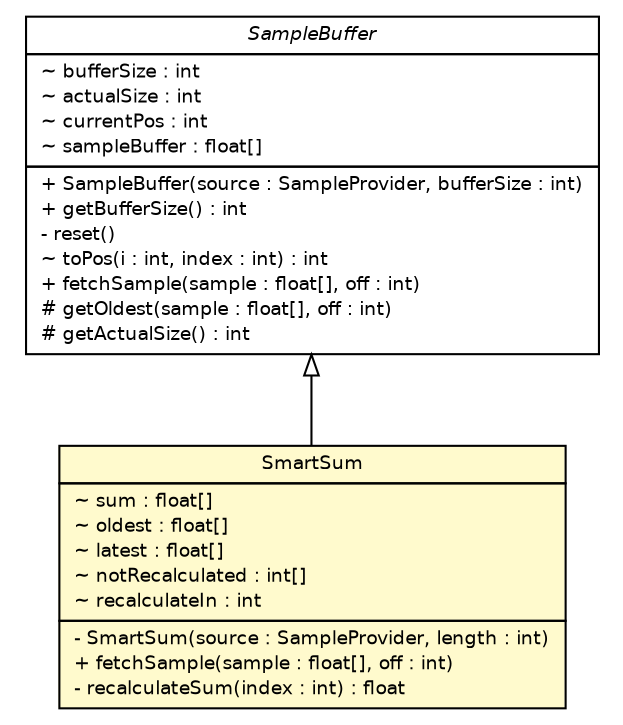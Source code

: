 #!/usr/local/bin/dot
#
# Class diagram 
# Generated by UMLGraph version R5_6-24-gf6e263 (http://www.umlgraph.org/)
#

digraph G {
	edge [fontname="Helvetica",fontsize=10,labelfontname="Helvetica",labelfontsize=10];
	node [fontname="Helvetica",fontsize=10,shape=plaintext];
	nodesep=0.25;
	ranksep=0.5;
	// lejos.robotics.filter.SampleBuffer
	c7993 [label=<<table title="lejos.robotics.filter.SampleBuffer" border="0" cellborder="1" cellspacing="0" cellpadding="2" port="p" href="./SampleBuffer.html">
		<tr><td><table border="0" cellspacing="0" cellpadding="1">
<tr><td align="center" balign="center"><font face="Helvetica-Oblique"> SampleBuffer </font></td></tr>
		</table></td></tr>
		<tr><td><table border="0" cellspacing="0" cellpadding="1">
<tr><td align="left" balign="left"> ~ bufferSize : int </td></tr>
<tr><td align="left" balign="left"> ~ actualSize : int </td></tr>
<tr><td align="left" balign="left"> ~ currentPos : int </td></tr>
<tr><td align="left" balign="left"> ~ sampleBuffer : float[] </td></tr>
		</table></td></tr>
		<tr><td><table border="0" cellspacing="0" cellpadding="1">
<tr><td align="left" balign="left"> + SampleBuffer(source : SampleProvider, bufferSize : int) </td></tr>
<tr><td align="left" balign="left"> + getBufferSize() : int </td></tr>
<tr><td align="left" balign="left"> - reset() </td></tr>
<tr><td align="left" balign="left"> ~ toPos(i : int, index : int) : int </td></tr>
<tr><td align="left" balign="left"> + fetchSample(sample : float[], off : int) </td></tr>
<tr><td align="left" balign="left"> # getOldest(sample : float[], off : int) </td></tr>
<tr><td align="left" balign="left"> # getActualSize() : int </td></tr>
		</table></td></tr>
		</table>>, URL="./SampleBuffer.html", fontname="Helvetica", fontcolor="black", fontsize=9.0];
	// lejos.robotics.filter.SumFilter.SmartSum
	c8000 [label=<<table title="lejos.robotics.filter.SumFilter.SmartSum" border="0" cellborder="1" cellspacing="0" cellpadding="2" port="p" bgcolor="lemonChiffon" href="./SumFilter.SmartSum.html">
		<tr><td><table border="0" cellspacing="0" cellpadding="1">
<tr><td align="center" balign="center"> SmartSum </td></tr>
		</table></td></tr>
		<tr><td><table border="0" cellspacing="0" cellpadding="1">
<tr><td align="left" balign="left"> ~ sum : float[] </td></tr>
<tr><td align="left" balign="left"> ~ oldest : float[] </td></tr>
<tr><td align="left" balign="left"> ~ latest : float[] </td></tr>
<tr><td align="left" balign="left"> ~ notRecalculated : int[] </td></tr>
<tr><td align="left" balign="left"> ~ recalculateIn : int </td></tr>
		</table></td></tr>
		<tr><td><table border="0" cellspacing="0" cellpadding="1">
<tr><td align="left" balign="left"> - SmartSum(source : SampleProvider, length : int) </td></tr>
<tr><td align="left" balign="left"> + fetchSample(sample : float[], off : int) </td></tr>
<tr><td align="left" balign="left"> - recalculateSum(index : int) : float </td></tr>
		</table></td></tr>
		</table>>, URL="./SumFilter.SmartSum.html", fontname="Helvetica", fontcolor="black", fontsize=9.0];
	//lejos.robotics.filter.SumFilter.SmartSum extends lejos.robotics.filter.SampleBuffer
	c7993:p -> c8000:p [dir=back,arrowtail=empty];
}

